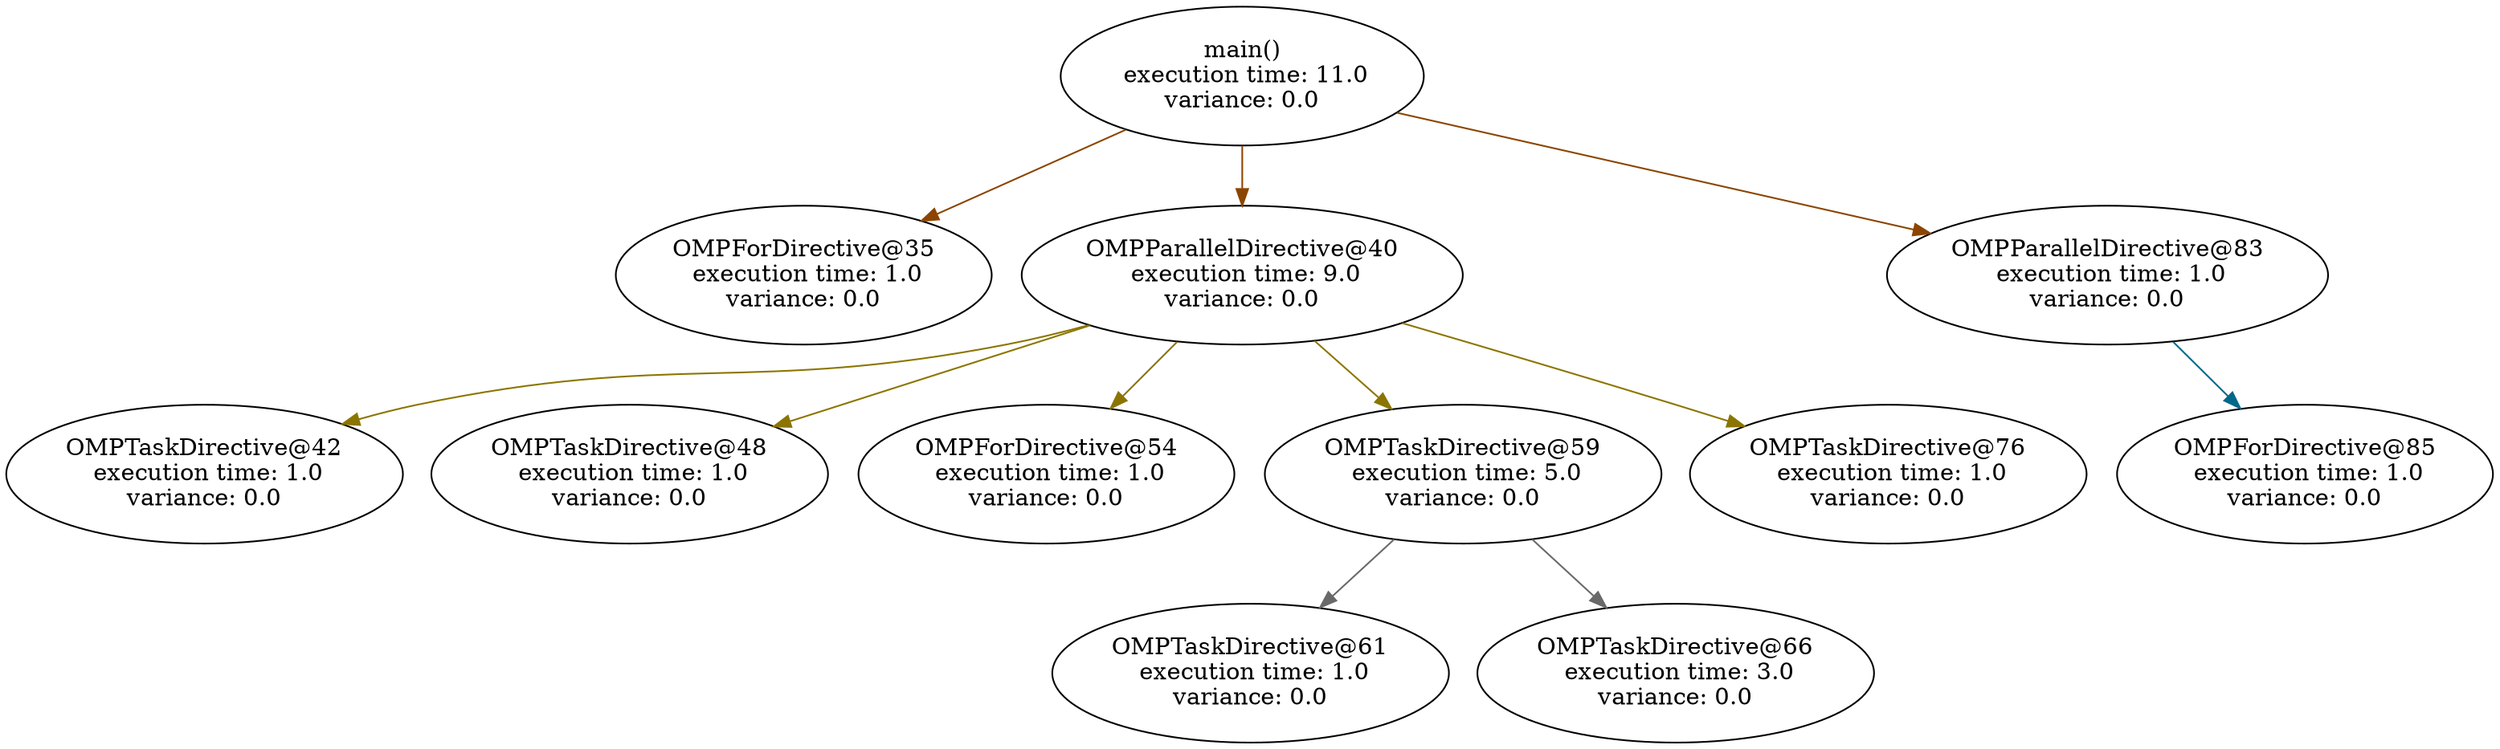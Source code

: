 digraph G {
	graph [bb="0,0,1357,444"];
	node [label="\N"];
	"OMPForDirective@35"	 [height=1.1471,
		label="OMPForDirective@35\n execution time: 1.0\nvariance: 0.0",
		pos="442,282",
		width=2.8384];
	main	 [height=1.1471,
		label="main()\n execution time: 11.0\nvariance: 0.0",
		pos="681,402",
		width=2.6184];
	main -> "OMPForDirective@35"	 [color=darkorange4,
		pos="e,505.84,314.52 619.45,370.61 587.59,354.88 548.48,335.57 515.1,319.09"];
	"OMPParallelDirective@40"	 [height=1.1471,
		label="OMPParallelDirective@40\n execution time: 9.0\nvariance: 0.0",
		pos="681,282",
		width=3.2896];
	main -> "OMPParallelDirective@40"	 [color=darkorange4,
		pos="e,681,323.68 681,360.39 681,351.86 681,342.76 681,333.91"];
	"OMPParallelDirective@83"	 [height=1.1471,
		label="OMPParallelDirective@83\n execution time: 1.0\nvariance: 0.0",
		pos="1096,282",
		width=3.2896];
	main -> "OMPParallelDirective@83"	 [color=darkorange4,
		pos="e,1005.3,308.79 759.06,378.81 826.02,359.77 922.93,332.21 995.64,311.53"];
	"OMPTaskDirective@42"	 [height=1.1471,
		label="OMPTaskDirective@42\n execution time: 1.0\nvariance: 0.0",
		pos="107,162",
		width=2.9745];
	"OMPParallelDirective@40" -> "OMPTaskDirective@42"	 [color=gold4,
		pos="e,180.82,191.95 599.03,252.06 583.87,247.48 568.06,243.2 553,240 408.68,209.34 366.84,236.8 223,204 212.4,201.58 201.42,198.5 190.65,\
195.12"];
	"OMPTaskDirective@48"	 [height=1.1471,
		label="OMPTaskDirective@48\n execution time: 1.0\nvariance: 0.0",
		pos="339,162",
		width=2.9745];
	"OMPParallelDirective@40" -> "OMPTaskDirective@48"	 [color=gold4,
		pos="e,417.01,190.43 597.6,252.62 555.18,238.15 502.82,220.21 456,204 446.44,200.69 436.45,197.21 426.51,193.75"];
	"OMPForDirective@54"	 [height=1.1471,
		label="OMPForDirective@54\n execution time: 1.0\nvariance: 0.0",
		pos="567,162",
		width=2.8384];
	"OMPParallelDirective@40" -> "OMPForDirective@54"	 [color=gold4,
		pos="e,603.44,200.72 643.99,242.69 633.32,231.65 621.59,219.5 610.56,208.09"];
	"OMPTaskDirective@59"	 [height=1.1471,
		label="OMPTaskDirective@59\n execution time: 5.0\nvariance: 0.0",
		pos="795,162",
		width=2.9745];
	"OMPParallelDirective@40" -> "OMPTaskDirective@59"	 [color=gold4,
		pos="e,758.17,201.12 718.01,242.69 728.57,231.76 740.18,219.74 751.11,208.43"];
	"OMPTaskDirective@76"	 [height=1.1471,
		label="OMPTaskDirective@76\n execution time: 1.0\nvariance: 0.0",
		pos="1027,162",
		width=2.9745];
	"OMPParallelDirective@40" -> "OMPTaskDirective@76"	 [color=gold4,
		pos="e,949.38,190.64 765.77,253 809.25,238.54 863.02,220.51 911,204 920.32,200.79 930.04,197.41 939.72,194.02"];
	"OMPTaskDirective@61"	 [height=1.1471,
		label="OMPTaskDirective@61\n execution time: 1.0\nvariance: 0.0",
		pos="679,42",
		width=2.9745];
	"OMPTaskDirective@59" -> "OMPTaskDirective@61"	 [color=dimgray,
		pos="e,716.27,80.914 757.66,123.01 746.79,111.96 734.81,99.776 723.55,88.319"];
	"OMPTaskDirective@66"	 [height=1.1471,
		label="OMPTaskDirective@66\n execution time: 3.0\nvariance: 0.0",
		pos="911,42",
		width=2.9745];
	"OMPTaskDirective@59" -> "OMPTaskDirective@66"	 [color=dimgray,
		pos="e,873.73,80.914 832.34,123.01 843.21,111.96 855.19,99.776 866.45,88.319"];
	"OMPForDirective@85"	 [height=1.1471,
		label="OMPForDirective@85\n execution time: 1.0\nvariance: 0.0",
		pos="1255,162",
		width=2.8384];
	"OMPParallelDirective@83" -> "OMPForDirective@85"	 [color=deepskyblue4,
		pos="e,1207,198.66 1145.4,244.31 1162.3,231.81 1181.2,217.74 1198.6,204.87"];
}
